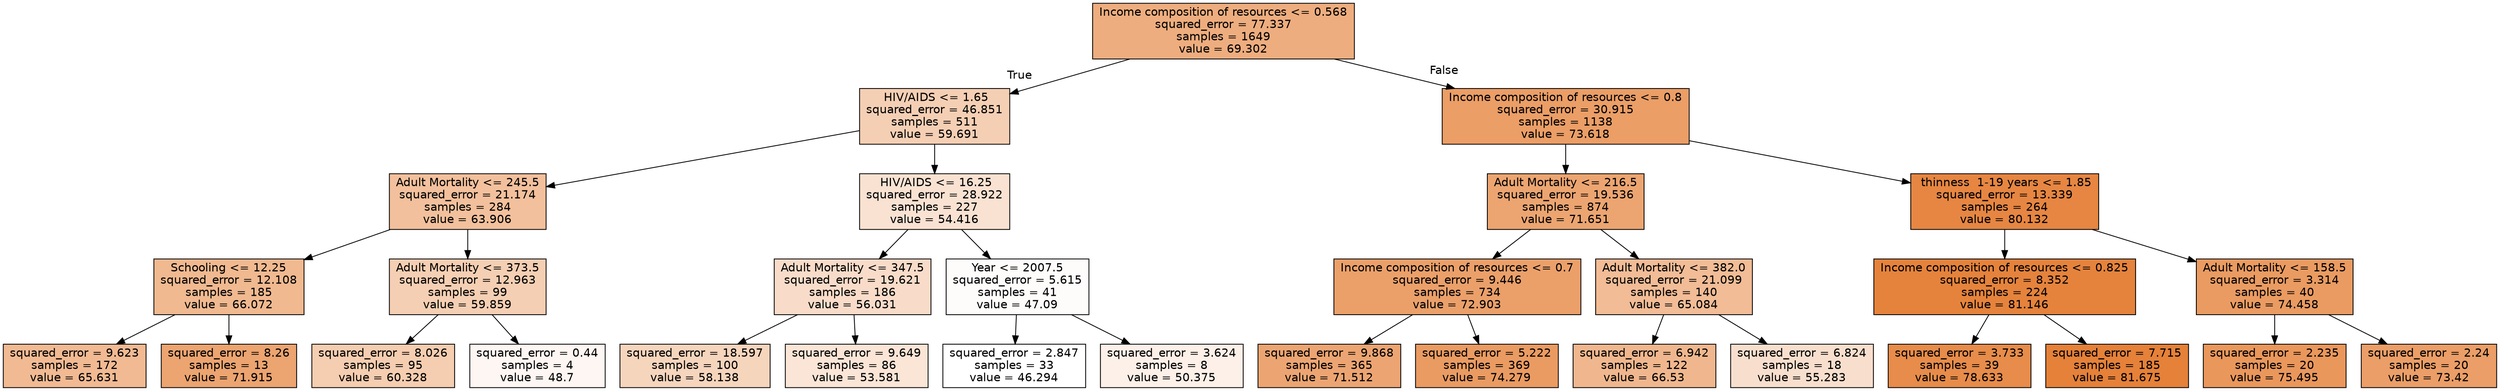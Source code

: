 digraph Tree {
node [shape=box, style="filled", color="black", fontname="helvetica"] ;
edge [fontname="helvetica"] ;
0 [label="Income composition of resources <= 0.568\nsquared_error = 77.337\nsamples = 1649\nvalue = 69.302", fillcolor="#eead7e"] ;
1 [label=" HIV/AIDS <= 1.65\nsquared_error = 46.851\nsamples = 511\nvalue = 59.691", fillcolor="#f5cfb4"] ;
0 -> 1 [labeldistance=2.5, labelangle=45, headlabel="True"] ;
2 [label="Adult Mortality <= 245.5\nsquared_error = 21.174\nsamples = 284\nvalue = 63.906", fillcolor="#f2c09c"] ;
1 -> 2 ;
3 [label="Schooling <= 12.25\nsquared_error = 12.108\nsamples = 185\nvalue = 66.072", fillcolor="#f0b990"] ;
2 -> 3 ;
4 [label="squared_error = 9.623\nsamples = 172\nvalue = 65.631", fillcolor="#f1ba93"] ;
3 -> 4 ;
5 [label="squared_error = 8.26\nsamples = 13\nvalue = 71.915", fillcolor="#eca470"] ;
3 -> 5 ;
6 [label="Adult Mortality <= 373.5\nsquared_error = 12.963\nsamples = 99\nvalue = 59.859", fillcolor="#f5cfb3"] ;
2 -> 6 ;
7 [label="squared_error = 8.026\nsamples = 95\nvalue = 60.328", fillcolor="#f5cdb0"] ;
6 -> 7 ;
8 [label="squared_error = 0.44\nsamples = 4\nvalue = 48.7", fillcolor="#fdf6f2"] ;
6 -> 8 ;
9 [label=" HIV/AIDS <= 16.25\nsquared_error = 28.922\nsamples = 227\nvalue = 54.416", fillcolor="#f9e2d2"] ;
1 -> 9 ;
10 [label="Adult Mortality <= 347.5\nsquared_error = 19.621\nsamples = 186\nvalue = 56.031", fillcolor="#f8dcc9"] ;
9 -> 10 ;
11 [label="squared_error = 18.597\nsamples = 100\nvalue = 58.138", fillcolor="#f6d5bd"] ;
10 -> 11 ;
12 [label="squared_error = 9.649\nsamples = 86\nvalue = 53.581", fillcolor="#fae5d6"] ;
10 -> 12 ;
13 [label="Year <= 2007.5\nsquared_error = 5.615\nsamples = 41\nvalue = 47.09", fillcolor="#fefcfb"] ;
9 -> 13 ;
14 [label="squared_error = 2.847\nsamples = 33\nvalue = 46.294", fillcolor="#ffffff"] ;
13 -> 14 ;
15 [label="squared_error = 3.624\nsamples = 8\nvalue = 50.375", fillcolor="#fcf0e8"] ;
13 -> 15 ;
16 [label="Income composition of resources <= 0.8\nsquared_error = 30.915\nsamples = 1138\nvalue = 73.618", fillcolor="#eb9e66"] ;
0 -> 16 [labeldistance=2.5, labelangle=-45, headlabel="False"] ;
17 [label="Adult Mortality <= 216.5\nsquared_error = 19.536\nsamples = 874\nvalue = 71.651", fillcolor="#eca571"] ;
16 -> 17 ;
18 [label="Income composition of resources <= 0.7\nsquared_error = 9.446\nsamples = 734\nvalue = 72.903", fillcolor="#eba06a"] ;
17 -> 18 ;
19 [label="squared_error = 9.868\nsamples = 365\nvalue = 71.512", fillcolor="#eca572"] ;
18 -> 19 ;
20 [label="squared_error = 5.222\nsamples = 369\nvalue = 74.279", fillcolor="#ea9b62"] ;
18 -> 20 ;
21 [label="Adult Mortality <= 382.0\nsquared_error = 21.099\nsamples = 140\nvalue = 65.084", fillcolor="#f1bc96"] ;
17 -> 21 ;
22 [label="squared_error = 6.942\nsamples = 122\nvalue = 66.53", fillcolor="#f0b78e"] ;
21 -> 22 ;
23 [label="squared_error = 6.824\nsamples = 18\nvalue = 55.283", fillcolor="#f8dfcd"] ;
21 -> 23 ;
24 [label=" thinness  1-19 years <= 1.85\nsquared_error = 13.339\nsamples = 264\nvalue = 80.132", fillcolor="#e68642"] ;
16 -> 24 ;
25 [label="Income composition of resources <= 0.825\nsquared_error = 8.352\nsamples = 224\nvalue = 81.146", fillcolor="#e5833c"] ;
24 -> 25 ;
26 [label="squared_error = 3.733\nsamples = 39\nvalue = 78.633", fillcolor="#e78c4a"] ;
25 -> 26 ;
27 [label="squared_error = 7.715\nsamples = 185\nvalue = 81.675", fillcolor="#e58139"] ;
25 -> 27 ;
28 [label="Adult Mortality <= 158.5\nsquared_error = 3.314\nsamples = 40\nvalue = 74.458", fillcolor="#ea9b61"] ;
24 -> 28 ;
29 [label="squared_error = 2.235\nsamples = 20\nvalue = 75.495", fillcolor="#ea975c"] ;
28 -> 29 ;
30 [label="squared_error = 2.24\nsamples = 20\nvalue = 73.42", fillcolor="#eb9e67"] ;
28 -> 30 ;
}